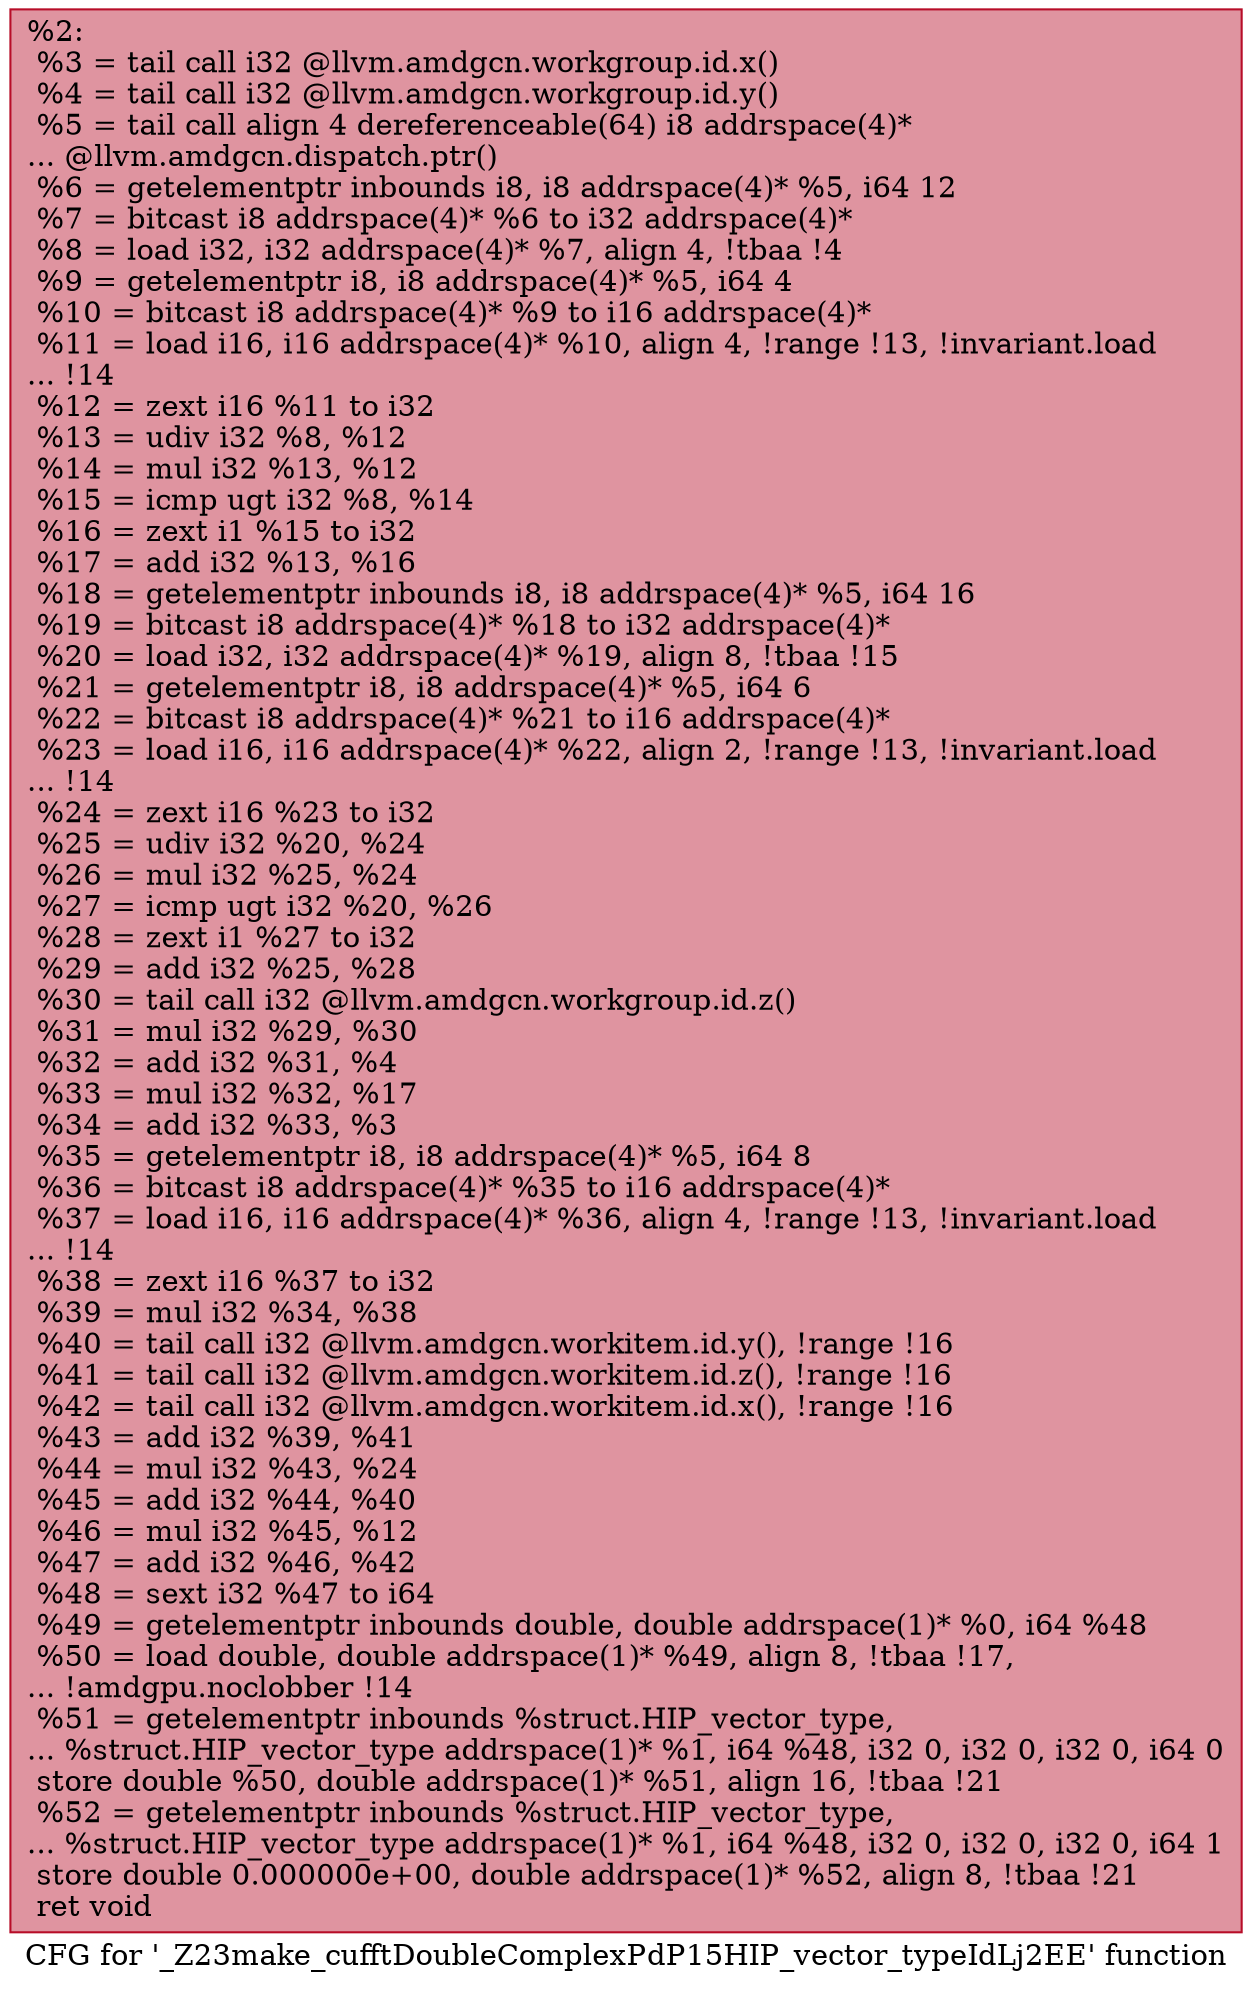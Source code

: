 digraph "CFG for '_Z23make_cufftDoubleComplexPdP15HIP_vector_typeIdLj2EE' function" {
	label="CFG for '_Z23make_cufftDoubleComplexPdP15HIP_vector_typeIdLj2EE' function";

	Node0x5e7c380 [shape=record,color="#b70d28ff", style=filled, fillcolor="#b70d2870",label="{%2:\l  %3 = tail call i32 @llvm.amdgcn.workgroup.id.x()\l  %4 = tail call i32 @llvm.amdgcn.workgroup.id.y()\l  %5 = tail call align 4 dereferenceable(64) i8 addrspace(4)*\l... @llvm.amdgcn.dispatch.ptr()\l  %6 = getelementptr inbounds i8, i8 addrspace(4)* %5, i64 12\l  %7 = bitcast i8 addrspace(4)* %6 to i32 addrspace(4)*\l  %8 = load i32, i32 addrspace(4)* %7, align 4, !tbaa !4\l  %9 = getelementptr i8, i8 addrspace(4)* %5, i64 4\l  %10 = bitcast i8 addrspace(4)* %9 to i16 addrspace(4)*\l  %11 = load i16, i16 addrspace(4)* %10, align 4, !range !13, !invariant.load\l... !14\l  %12 = zext i16 %11 to i32\l  %13 = udiv i32 %8, %12\l  %14 = mul i32 %13, %12\l  %15 = icmp ugt i32 %8, %14\l  %16 = zext i1 %15 to i32\l  %17 = add i32 %13, %16\l  %18 = getelementptr inbounds i8, i8 addrspace(4)* %5, i64 16\l  %19 = bitcast i8 addrspace(4)* %18 to i32 addrspace(4)*\l  %20 = load i32, i32 addrspace(4)* %19, align 8, !tbaa !15\l  %21 = getelementptr i8, i8 addrspace(4)* %5, i64 6\l  %22 = bitcast i8 addrspace(4)* %21 to i16 addrspace(4)*\l  %23 = load i16, i16 addrspace(4)* %22, align 2, !range !13, !invariant.load\l... !14\l  %24 = zext i16 %23 to i32\l  %25 = udiv i32 %20, %24\l  %26 = mul i32 %25, %24\l  %27 = icmp ugt i32 %20, %26\l  %28 = zext i1 %27 to i32\l  %29 = add i32 %25, %28\l  %30 = tail call i32 @llvm.amdgcn.workgroup.id.z()\l  %31 = mul i32 %29, %30\l  %32 = add i32 %31, %4\l  %33 = mul i32 %32, %17\l  %34 = add i32 %33, %3\l  %35 = getelementptr i8, i8 addrspace(4)* %5, i64 8\l  %36 = bitcast i8 addrspace(4)* %35 to i16 addrspace(4)*\l  %37 = load i16, i16 addrspace(4)* %36, align 4, !range !13, !invariant.load\l... !14\l  %38 = zext i16 %37 to i32\l  %39 = mul i32 %34, %38\l  %40 = tail call i32 @llvm.amdgcn.workitem.id.y(), !range !16\l  %41 = tail call i32 @llvm.amdgcn.workitem.id.z(), !range !16\l  %42 = tail call i32 @llvm.amdgcn.workitem.id.x(), !range !16\l  %43 = add i32 %39, %41\l  %44 = mul i32 %43, %24\l  %45 = add i32 %44, %40\l  %46 = mul i32 %45, %12\l  %47 = add i32 %46, %42\l  %48 = sext i32 %47 to i64\l  %49 = getelementptr inbounds double, double addrspace(1)* %0, i64 %48\l  %50 = load double, double addrspace(1)* %49, align 8, !tbaa !17,\l... !amdgpu.noclobber !14\l  %51 = getelementptr inbounds %struct.HIP_vector_type,\l... %struct.HIP_vector_type addrspace(1)* %1, i64 %48, i32 0, i32 0, i32 0, i64 0\l  store double %50, double addrspace(1)* %51, align 16, !tbaa !21\l  %52 = getelementptr inbounds %struct.HIP_vector_type,\l... %struct.HIP_vector_type addrspace(1)* %1, i64 %48, i32 0, i32 0, i32 0, i64 1\l  store double 0.000000e+00, double addrspace(1)* %52, align 8, !tbaa !21\l  ret void\l}"];
}
